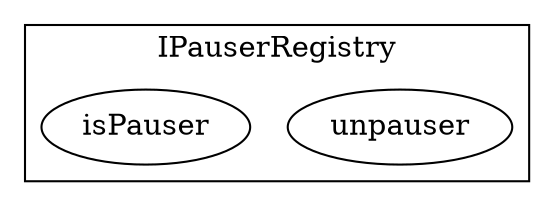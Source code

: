 strict digraph {
subgraph cluster_6184_IPauserRegistry {
label = "IPauserRegistry"
"6184_unpauser" [label="unpauser"]
"6184_isPauser" [label="isPauser"]
}subgraph cluster_solidity {
label = "[Solidity]"
}
}